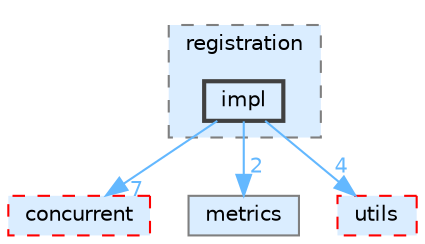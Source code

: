 digraph "src/include/cpp-toolbox/pcl/registration/impl"
{
 // LATEX_PDF_SIZE
  bgcolor="transparent";
  edge [fontname=Helvetica,fontsize=10,labelfontname=Helvetica,labelfontsize=10];
  node [fontname=Helvetica,fontsize=10,shape=box,height=0.2,width=0.4];
  compound=true
  subgraph clusterdir_0bd0c49aa95dc07b46acbdff3f1b0765 {
    graph [ bgcolor="#daedff", pencolor="grey50", label="registration", fontname=Helvetica,fontsize=10 style="filled,dashed", URL="dir_0bd0c49aa95dc07b46acbdff3f1b0765.html",tooltip=""]
  dir_3138dcc476fc8c0896ac93ef260b5ae6 [label="impl", fillcolor="#daedff", color="grey25", style="filled,bold", URL="dir_3138dcc476fc8c0896ac93ef260b5ae6.html",tooltip=""];
  }
  dir_53097c1fb4416aacf03fa23589a54650 [label="concurrent", fillcolor="#daedff", color="red", style="filled,dashed", URL="dir_53097c1fb4416aacf03fa23589a54650.html",tooltip=""];
  dir_8fad4626683566b36de06301c858df30 [label="metrics", fillcolor="#daedff", color="grey50", style="filled", URL="dir_8fad4626683566b36de06301c858df30.html",tooltip=""];
  dir_f67a023f401e335084376ee616e38b67 [label="utils", fillcolor="#daedff", color="red", style="filled,dashed", URL="dir_f67a023f401e335084376ee616e38b67.html",tooltip=""];
  dir_3138dcc476fc8c0896ac93ef260b5ae6->dir_53097c1fb4416aacf03fa23589a54650 [headlabel="7", labeldistance=1.5 headhref="dir_000026_000001.html" href="dir_000026_000001.html" color="steelblue1" fontcolor="steelblue1"];
  dir_3138dcc476fc8c0896ac93ef260b5ae6->dir_8fad4626683566b36de06301c858df30 [headlabel="2", labeldistance=1.5 headhref="dir_000026_000036.html" href="dir_000026_000036.html" color="steelblue1" fontcolor="steelblue1"];
  dir_3138dcc476fc8c0896ac93ef260b5ae6->dir_f67a023f401e335084376ee616e38b67 [headlabel="4", labeldistance=1.5 headhref="dir_000026_000043.html" href="dir_000026_000043.html" color="steelblue1" fontcolor="steelblue1"];
}
